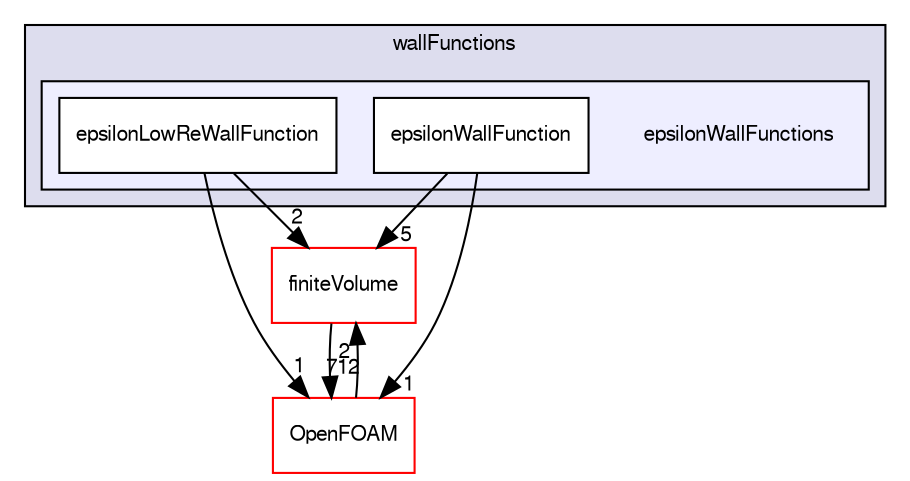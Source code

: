 digraph "src/TurbulenceModels/turbulenceModels/RAS/derivedFvPatchFields/wallFunctions/epsilonWallFunctions" {
  bgcolor=transparent;
  compound=true
  node [ fontsize="10", fontname="FreeSans"];
  edge [ labelfontsize="10", labelfontname="FreeSans"];
  subgraph clusterdir_105e12b7eee7a5adb746985125ad25e1 {
    graph [ bgcolor="#ddddee", pencolor="black", label="wallFunctions" fontname="FreeSans", fontsize="10", URL="dir_105e12b7eee7a5adb746985125ad25e1.html"]
  subgraph clusterdir_d28e8fb4c491b5e69dc9f4205d683805 {
    graph [ bgcolor="#eeeeff", pencolor="black", label="" URL="dir_d28e8fb4c491b5e69dc9f4205d683805.html"];
    dir_d28e8fb4c491b5e69dc9f4205d683805 [shape=plaintext label="epsilonWallFunctions"];
    dir_55e7b89f8c45d634844ea7ab4e497dfb [shape=box label="epsilonLowReWallFunction" color="black" fillcolor="white" style="filled" URL="dir_55e7b89f8c45d634844ea7ab4e497dfb.html"];
    dir_dd81293199bb74d5b1f4b045a57309b0 [shape=box label="epsilonWallFunction" color="black" fillcolor="white" style="filled" URL="dir_dd81293199bb74d5b1f4b045a57309b0.html"];
  }
  }
  dir_9bd15774b555cf7259a6fa18f99fe99b [shape=box label="finiteVolume" color="red" URL="dir_9bd15774b555cf7259a6fa18f99fe99b.html"];
  dir_c5473ff19b20e6ec4dfe5c310b3778a8 [shape=box label="OpenFOAM" color="red" URL="dir_c5473ff19b20e6ec4dfe5c310b3778a8.html"];
  dir_9bd15774b555cf7259a6fa18f99fe99b->dir_c5473ff19b20e6ec4dfe5c310b3778a8 [headlabel="712", labeldistance=1.5 headhref="dir_000749_001732.html"];
  dir_55e7b89f8c45d634844ea7ab4e497dfb->dir_9bd15774b555cf7259a6fa18f99fe99b [headlabel="2", labeldistance=1.5 headhref="dir_002887_000749.html"];
  dir_55e7b89f8c45d634844ea7ab4e497dfb->dir_c5473ff19b20e6ec4dfe5c310b3778a8 [headlabel="1", labeldistance=1.5 headhref="dir_002887_001732.html"];
  dir_c5473ff19b20e6ec4dfe5c310b3778a8->dir_9bd15774b555cf7259a6fa18f99fe99b [headlabel="2", labeldistance=1.5 headhref="dir_001732_000749.html"];
  dir_dd81293199bb74d5b1f4b045a57309b0->dir_9bd15774b555cf7259a6fa18f99fe99b [headlabel="5", labeldistance=1.5 headhref="dir_002890_000749.html"];
  dir_dd81293199bb74d5b1f4b045a57309b0->dir_c5473ff19b20e6ec4dfe5c310b3778a8 [headlabel="1", labeldistance=1.5 headhref="dir_002890_001732.html"];
}
